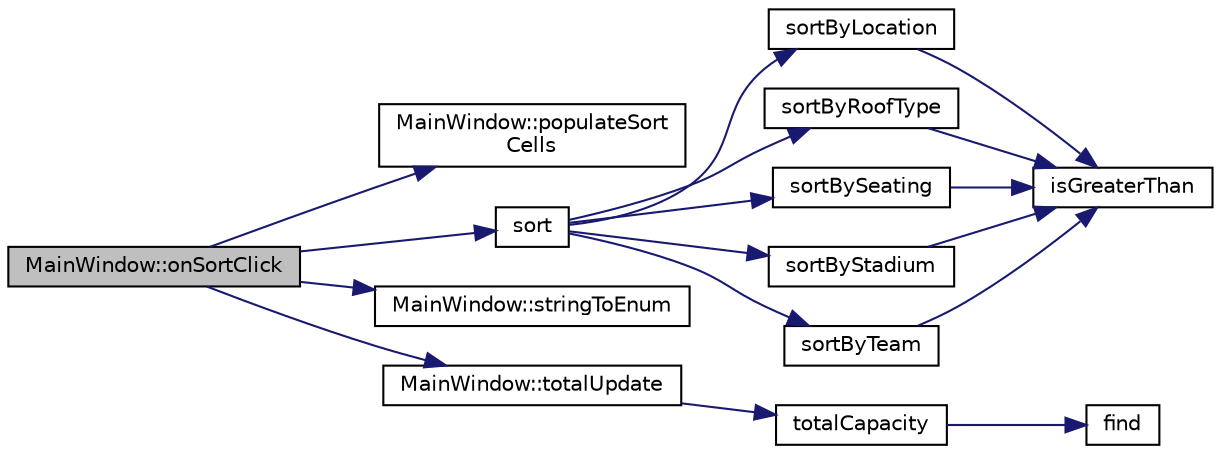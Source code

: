 digraph "MainWindow::onSortClick"
{
 // LATEX_PDF_SIZE
  edge [fontname="Helvetica",fontsize="10",labelfontname="Helvetica",labelfontsize="10"];
  node [fontname="Helvetica",fontsize="10",shape=record];
  rankdir="LR";
  Node1 [label="MainWindow::onSortClick",height=0.2,width=0.4,color="black", fillcolor="grey75", style="filled", fontcolor="black",tooltip=" "];
  Node1 -> Node2 [color="midnightblue",fontsize="10",style="solid",fontname="Helvetica"];
  Node2 [label="MainWindow::populateSort\lCells",height=0.2,width=0.4,color="black", fillcolor="white", style="filled",URL="$class_main_window.html#a2194027ee49d71c263b70ffa961f16c8",tooltip=" "];
  Node1 -> Node3 [color="midnightblue",fontsize="10",style="solid",fontname="Helvetica"];
  Node3 [label="sort",height=0.2,width=0.4,color="black", fillcolor="white", style="filled",URL="$sort_8cpp.html#a96d4cb0ef4e3d7c1d13ce7395284b6e6",tooltip=" "];
  Node3 -> Node4 [color="midnightblue",fontsize="10",style="solid",fontname="Helvetica"];
  Node4 [label="sortByLocation",height=0.2,width=0.4,color="black", fillcolor="white", style="filled",URL="$sort_8cpp.html#a89dd291b874271baabcb3cc9fe7e560c",tooltip=" "];
  Node4 -> Node5 [color="midnightblue",fontsize="10",style="solid",fontname="Helvetica"];
  Node5 [label="isGreaterThan",height=0.2,width=0.4,color="black", fillcolor="white", style="filled",URL="$sort_8cpp.html#ab92e58b3497485c94a6b765df9db9f02",tooltip=" "];
  Node3 -> Node6 [color="midnightblue",fontsize="10",style="solid",fontname="Helvetica"];
  Node6 [label="sortByRoofType",height=0.2,width=0.4,color="black", fillcolor="white", style="filled",URL="$sort_8cpp.html#a26258abf7469600e321edf2ceb249c30",tooltip=" "];
  Node6 -> Node5 [color="midnightblue",fontsize="10",style="solid",fontname="Helvetica"];
  Node3 -> Node7 [color="midnightblue",fontsize="10",style="solid",fontname="Helvetica"];
  Node7 [label="sortBySeating",height=0.2,width=0.4,color="black", fillcolor="white", style="filled",URL="$sort_8cpp.html#af639294f422997600239a630988315f9",tooltip=" "];
  Node7 -> Node5 [color="midnightblue",fontsize="10",style="solid",fontname="Helvetica"];
  Node3 -> Node8 [color="midnightblue",fontsize="10",style="solid",fontname="Helvetica"];
  Node8 [label="sortByStadium",height=0.2,width=0.4,color="black", fillcolor="white", style="filled",URL="$sort_8cpp.html#a824b73824d1d935f60989f9c87b71b1f",tooltip=" "];
  Node8 -> Node5 [color="midnightblue",fontsize="10",style="solid",fontname="Helvetica"];
  Node3 -> Node9 [color="midnightblue",fontsize="10",style="solid",fontname="Helvetica"];
  Node9 [label="sortByTeam",height=0.2,width=0.4,color="black", fillcolor="white", style="filled",URL="$sort_8cpp.html#ab92ac1061c192fea93d9be681e07deeb",tooltip=" "];
  Node9 -> Node5 [color="midnightblue",fontsize="10",style="solid",fontname="Helvetica"];
  Node1 -> Node10 [color="midnightblue",fontsize="10",style="solid",fontname="Helvetica"];
  Node10 [label="MainWindow::stringToEnum",height=0.2,width=0.4,color="black", fillcolor="white", style="filled",URL="$class_main_window.html#af6f69cdbcfdb71addf053cf731eaf471",tooltip=" "];
  Node1 -> Node11 [color="midnightblue",fontsize="10",style="solid",fontname="Helvetica"];
  Node11 [label="MainWindow::totalUpdate",height=0.2,width=0.4,color="black", fillcolor="white", style="filled",URL="$class_main_window.html#a733ecd2809146cb8725fd8248a960aca",tooltip=" "];
  Node11 -> Node12 [color="midnightblue",fontsize="10",style="solid",fontname="Helvetica"];
  Node12 [label="totalCapacity",height=0.2,width=0.4,color="black", fillcolor="white", style="filled",URL="$sort_8cpp.html#a75c465491e2c95e78598166ccb3dfd18",tooltip=" "];
  Node12 -> Node13 [color="midnightblue",fontsize="10",style="solid",fontname="Helvetica"];
  Node13 [label="find",height=0.2,width=0.4,color="black", fillcolor="white", style="filled",URL="$sort_8cpp.html#a5c09b313e479f1cbf6c118c8a1681618",tooltip=" "];
}
